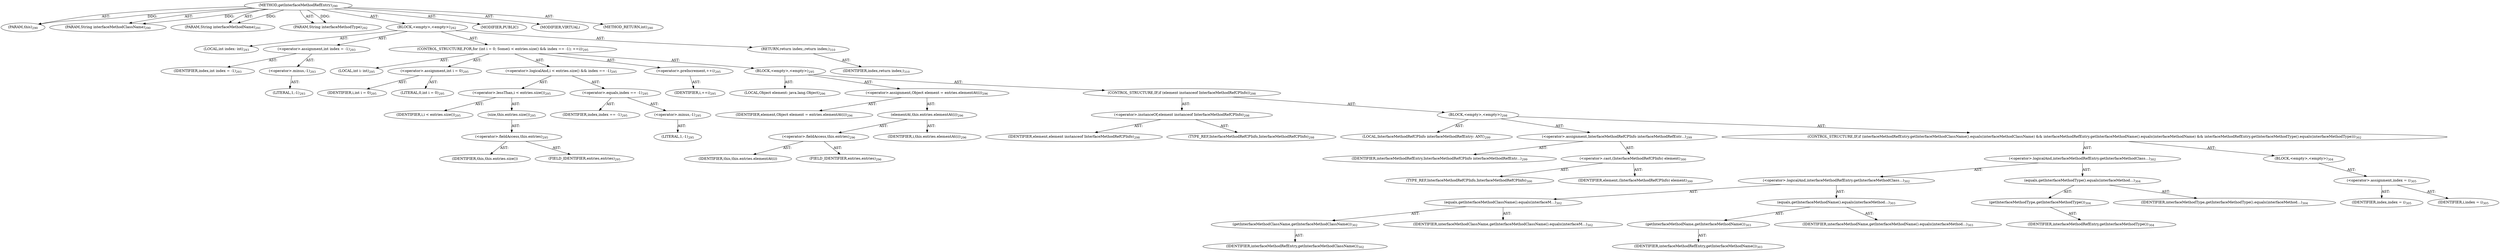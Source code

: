 digraph "getInterfaceMethodRefEntry" {  
"111669149706" [label = <(METHOD,getInterfaceMethodRefEntry)<SUB>290</SUB>> ]
"115964117012" [label = <(PARAM,this)<SUB>290</SUB>> ]
"115964117013" [label = <(PARAM,String interfaceMethodClassName)<SUB>290</SUB>> ]
"115964117014" [label = <(PARAM,String interfaceMethodName)<SUB>291</SUB>> ]
"115964117015" [label = <(PARAM,String interfaceMethodType)<SUB>292</SUB>> ]
"25769803802" [label = <(BLOCK,&lt;empty&gt;,&lt;empty&gt;)<SUB>292</SUB>> ]
"94489280536" [label = <(LOCAL,int index: int)<SUB>293</SUB>> ]
"30064771204" [label = <(&lt;operator&gt;.assignment,int index = -1)<SUB>293</SUB>> ]
"68719476850" [label = <(IDENTIFIER,index,int index = -1)<SUB>293</SUB>> ]
"30064771205" [label = <(&lt;operator&gt;.minus,-1)<SUB>293</SUB>> ]
"90194313233" [label = <(LITERAL,1,-1)<SUB>293</SUB>> ]
"47244640271" [label = <(CONTROL_STRUCTURE,FOR,for (int i = 0; Some(i &lt; entries.size() &amp;&amp; index == -1); ++i))<SUB>295</SUB>> ]
"94489280537" [label = <(LOCAL,int i: int)<SUB>295</SUB>> ]
"30064771206" [label = <(&lt;operator&gt;.assignment,int i = 0)<SUB>295</SUB>> ]
"68719476851" [label = <(IDENTIFIER,i,int i = 0)<SUB>295</SUB>> ]
"90194313234" [label = <(LITERAL,0,int i = 0)<SUB>295</SUB>> ]
"30064771207" [label = <(&lt;operator&gt;.logicalAnd,i &lt; entries.size() &amp;&amp; index == -1)<SUB>295</SUB>> ]
"30064771208" [label = <(&lt;operator&gt;.lessThan,i &lt; entries.size())<SUB>295</SUB>> ]
"68719476852" [label = <(IDENTIFIER,i,i &lt; entries.size())<SUB>295</SUB>> ]
"30064771209" [label = <(size,this.entries.size())<SUB>295</SUB>> ]
"30064771210" [label = <(&lt;operator&gt;.fieldAccess,this.entries)<SUB>295</SUB>> ]
"68719476853" [label = <(IDENTIFIER,this,this.entries.size())> ]
"55834574867" [label = <(FIELD_IDENTIFIER,entries,entries)<SUB>295</SUB>> ]
"30064771211" [label = <(&lt;operator&gt;.equals,index == -1)<SUB>295</SUB>> ]
"68719476854" [label = <(IDENTIFIER,index,index == -1)<SUB>295</SUB>> ]
"30064771212" [label = <(&lt;operator&gt;.minus,-1)<SUB>295</SUB>> ]
"90194313235" [label = <(LITERAL,1,-1)<SUB>295</SUB>> ]
"30064771213" [label = <(&lt;operator&gt;.preIncrement,++i)<SUB>295</SUB>> ]
"68719476855" [label = <(IDENTIFIER,i,++i)<SUB>295</SUB>> ]
"25769803803" [label = <(BLOCK,&lt;empty&gt;,&lt;empty&gt;)<SUB>295</SUB>> ]
"94489280538" [label = <(LOCAL,Object element: java.lang.Object)<SUB>296</SUB>> ]
"30064771214" [label = <(&lt;operator&gt;.assignment,Object element = entries.elementAt(i))<SUB>296</SUB>> ]
"68719476856" [label = <(IDENTIFIER,element,Object element = entries.elementAt(i))<SUB>296</SUB>> ]
"30064771215" [label = <(elementAt,this.entries.elementAt(i))<SUB>296</SUB>> ]
"30064771216" [label = <(&lt;operator&gt;.fieldAccess,this.entries)<SUB>296</SUB>> ]
"68719476857" [label = <(IDENTIFIER,this,this.entries.elementAt(i))> ]
"55834574868" [label = <(FIELD_IDENTIFIER,entries,entries)<SUB>296</SUB>> ]
"68719476858" [label = <(IDENTIFIER,i,this.entries.elementAt(i))<SUB>296</SUB>> ]
"47244640272" [label = <(CONTROL_STRUCTURE,IF,if (element instanceof InterfaceMethodRefCPInfo))<SUB>298</SUB>> ]
"30064771217" [label = <(&lt;operator&gt;.instanceOf,element instanceof InterfaceMethodRefCPInfo)<SUB>298</SUB>> ]
"68719476859" [label = <(IDENTIFIER,element,element instanceof InterfaceMethodRefCPInfo)<SUB>298</SUB>> ]
"180388626443" [label = <(TYPE_REF,InterfaceMethodRefCPInfo,InterfaceMethodRefCPInfo)<SUB>298</SUB>> ]
"25769803804" [label = <(BLOCK,&lt;empty&gt;,&lt;empty&gt;)<SUB>298</SUB>> ]
"94489280539" [label = <(LOCAL,InterfaceMethodRefCPInfo interfaceMethodRefEntry: ANY)<SUB>299</SUB>> ]
"30064771218" [label = <(&lt;operator&gt;.assignment,InterfaceMethodRefCPInfo interfaceMethodRefEntr...)<SUB>299</SUB>> ]
"68719476860" [label = <(IDENTIFIER,interfaceMethodRefEntry,InterfaceMethodRefCPInfo interfaceMethodRefEntr...)<SUB>299</SUB>> ]
"30064771219" [label = <(&lt;operator&gt;.cast,(InterfaceMethodRefCPInfo) element)<SUB>300</SUB>> ]
"180388626444" [label = <(TYPE_REF,InterfaceMethodRefCPInfo,InterfaceMethodRefCPInfo)<SUB>300</SUB>> ]
"68719476861" [label = <(IDENTIFIER,element,(InterfaceMethodRefCPInfo) element)<SUB>300</SUB>> ]
"47244640273" [label = <(CONTROL_STRUCTURE,IF,if (interfaceMethodRefEntry.getInterfaceMethodClassName().equals(interfaceMethodClassName) &amp;&amp; interfaceMethodRefEntry.getInterfaceMethodName().equals(interfaceMethodName) &amp;&amp; interfaceMethodRefEntry.getInterfaceMethodType().equals(interfaceMethodType)))<SUB>302</SUB>> ]
"30064771220" [label = <(&lt;operator&gt;.logicalAnd,interfaceMethodRefEntry.getInterfaceMethodClass...)<SUB>302</SUB>> ]
"30064771221" [label = <(&lt;operator&gt;.logicalAnd,interfaceMethodRefEntry.getInterfaceMethodClass...)<SUB>302</SUB>> ]
"30064771222" [label = <(equals,getInterfaceMethodClassName().equals(interfaceM...)<SUB>302</SUB>> ]
"30064771223" [label = <(getInterfaceMethodClassName,getInterfaceMethodClassName())<SUB>302</SUB>> ]
"68719476862" [label = <(IDENTIFIER,interfaceMethodRefEntry,getInterfaceMethodClassName())<SUB>302</SUB>> ]
"68719476863" [label = <(IDENTIFIER,interfaceMethodClassName,getInterfaceMethodClassName().equals(interfaceM...)<SUB>302</SUB>> ]
"30064771224" [label = <(equals,getInterfaceMethodName().equals(interfaceMethod...)<SUB>303</SUB>> ]
"30064771225" [label = <(getInterfaceMethodName,getInterfaceMethodName())<SUB>303</SUB>> ]
"68719476864" [label = <(IDENTIFIER,interfaceMethodRefEntry,getInterfaceMethodName())<SUB>303</SUB>> ]
"68719476865" [label = <(IDENTIFIER,interfaceMethodName,getInterfaceMethodName().equals(interfaceMethod...)<SUB>303</SUB>> ]
"30064771226" [label = <(equals,getInterfaceMethodType().equals(interfaceMethod...)<SUB>304</SUB>> ]
"30064771227" [label = <(getInterfaceMethodType,getInterfaceMethodType())<SUB>304</SUB>> ]
"68719476866" [label = <(IDENTIFIER,interfaceMethodRefEntry,getInterfaceMethodType())<SUB>304</SUB>> ]
"68719476867" [label = <(IDENTIFIER,interfaceMethodType,getInterfaceMethodType().equals(interfaceMethod...)<SUB>304</SUB>> ]
"25769803805" [label = <(BLOCK,&lt;empty&gt;,&lt;empty&gt;)<SUB>304</SUB>> ]
"30064771228" [label = <(&lt;operator&gt;.assignment,index = i)<SUB>305</SUB>> ]
"68719476868" [label = <(IDENTIFIER,index,index = i)<SUB>305</SUB>> ]
"68719476869" [label = <(IDENTIFIER,i,index = i)<SUB>305</SUB>> ]
"146028888071" [label = <(RETURN,return index;,return index;)<SUB>310</SUB>> ]
"68719476870" [label = <(IDENTIFIER,index,return index;)<SUB>310</SUB>> ]
"133143986198" [label = <(MODIFIER,PUBLIC)> ]
"133143986199" [label = <(MODIFIER,VIRTUAL)> ]
"128849018890" [label = <(METHOD_RETURN,int)<SUB>290</SUB>> ]
  "111669149706" -> "115964117012"  [ label = "AST: "] 
  "111669149706" -> "115964117013"  [ label = "AST: "] 
  "111669149706" -> "115964117014"  [ label = "AST: "] 
  "111669149706" -> "115964117015"  [ label = "AST: "] 
  "111669149706" -> "25769803802"  [ label = "AST: "] 
  "111669149706" -> "133143986198"  [ label = "AST: "] 
  "111669149706" -> "133143986199"  [ label = "AST: "] 
  "111669149706" -> "128849018890"  [ label = "AST: "] 
  "25769803802" -> "94489280536"  [ label = "AST: "] 
  "25769803802" -> "30064771204"  [ label = "AST: "] 
  "25769803802" -> "47244640271"  [ label = "AST: "] 
  "25769803802" -> "146028888071"  [ label = "AST: "] 
  "30064771204" -> "68719476850"  [ label = "AST: "] 
  "30064771204" -> "30064771205"  [ label = "AST: "] 
  "30064771205" -> "90194313233"  [ label = "AST: "] 
  "47244640271" -> "94489280537"  [ label = "AST: "] 
  "47244640271" -> "30064771206"  [ label = "AST: "] 
  "47244640271" -> "30064771207"  [ label = "AST: "] 
  "47244640271" -> "30064771213"  [ label = "AST: "] 
  "47244640271" -> "25769803803"  [ label = "AST: "] 
  "30064771206" -> "68719476851"  [ label = "AST: "] 
  "30064771206" -> "90194313234"  [ label = "AST: "] 
  "30064771207" -> "30064771208"  [ label = "AST: "] 
  "30064771207" -> "30064771211"  [ label = "AST: "] 
  "30064771208" -> "68719476852"  [ label = "AST: "] 
  "30064771208" -> "30064771209"  [ label = "AST: "] 
  "30064771209" -> "30064771210"  [ label = "AST: "] 
  "30064771210" -> "68719476853"  [ label = "AST: "] 
  "30064771210" -> "55834574867"  [ label = "AST: "] 
  "30064771211" -> "68719476854"  [ label = "AST: "] 
  "30064771211" -> "30064771212"  [ label = "AST: "] 
  "30064771212" -> "90194313235"  [ label = "AST: "] 
  "30064771213" -> "68719476855"  [ label = "AST: "] 
  "25769803803" -> "94489280538"  [ label = "AST: "] 
  "25769803803" -> "30064771214"  [ label = "AST: "] 
  "25769803803" -> "47244640272"  [ label = "AST: "] 
  "30064771214" -> "68719476856"  [ label = "AST: "] 
  "30064771214" -> "30064771215"  [ label = "AST: "] 
  "30064771215" -> "30064771216"  [ label = "AST: "] 
  "30064771215" -> "68719476858"  [ label = "AST: "] 
  "30064771216" -> "68719476857"  [ label = "AST: "] 
  "30064771216" -> "55834574868"  [ label = "AST: "] 
  "47244640272" -> "30064771217"  [ label = "AST: "] 
  "47244640272" -> "25769803804"  [ label = "AST: "] 
  "30064771217" -> "68719476859"  [ label = "AST: "] 
  "30064771217" -> "180388626443"  [ label = "AST: "] 
  "25769803804" -> "94489280539"  [ label = "AST: "] 
  "25769803804" -> "30064771218"  [ label = "AST: "] 
  "25769803804" -> "47244640273"  [ label = "AST: "] 
  "30064771218" -> "68719476860"  [ label = "AST: "] 
  "30064771218" -> "30064771219"  [ label = "AST: "] 
  "30064771219" -> "180388626444"  [ label = "AST: "] 
  "30064771219" -> "68719476861"  [ label = "AST: "] 
  "47244640273" -> "30064771220"  [ label = "AST: "] 
  "47244640273" -> "25769803805"  [ label = "AST: "] 
  "30064771220" -> "30064771221"  [ label = "AST: "] 
  "30064771220" -> "30064771226"  [ label = "AST: "] 
  "30064771221" -> "30064771222"  [ label = "AST: "] 
  "30064771221" -> "30064771224"  [ label = "AST: "] 
  "30064771222" -> "30064771223"  [ label = "AST: "] 
  "30064771222" -> "68719476863"  [ label = "AST: "] 
  "30064771223" -> "68719476862"  [ label = "AST: "] 
  "30064771224" -> "30064771225"  [ label = "AST: "] 
  "30064771224" -> "68719476865"  [ label = "AST: "] 
  "30064771225" -> "68719476864"  [ label = "AST: "] 
  "30064771226" -> "30064771227"  [ label = "AST: "] 
  "30064771226" -> "68719476867"  [ label = "AST: "] 
  "30064771227" -> "68719476866"  [ label = "AST: "] 
  "25769803805" -> "30064771228"  [ label = "AST: "] 
  "30064771228" -> "68719476868"  [ label = "AST: "] 
  "30064771228" -> "68719476869"  [ label = "AST: "] 
  "146028888071" -> "68719476870"  [ label = "AST: "] 
  "111669149706" -> "115964117012"  [ label = "DDG: "] 
  "111669149706" -> "115964117013"  [ label = "DDG: "] 
  "111669149706" -> "115964117014"  [ label = "DDG: "] 
  "111669149706" -> "115964117015"  [ label = "DDG: "] 
}
